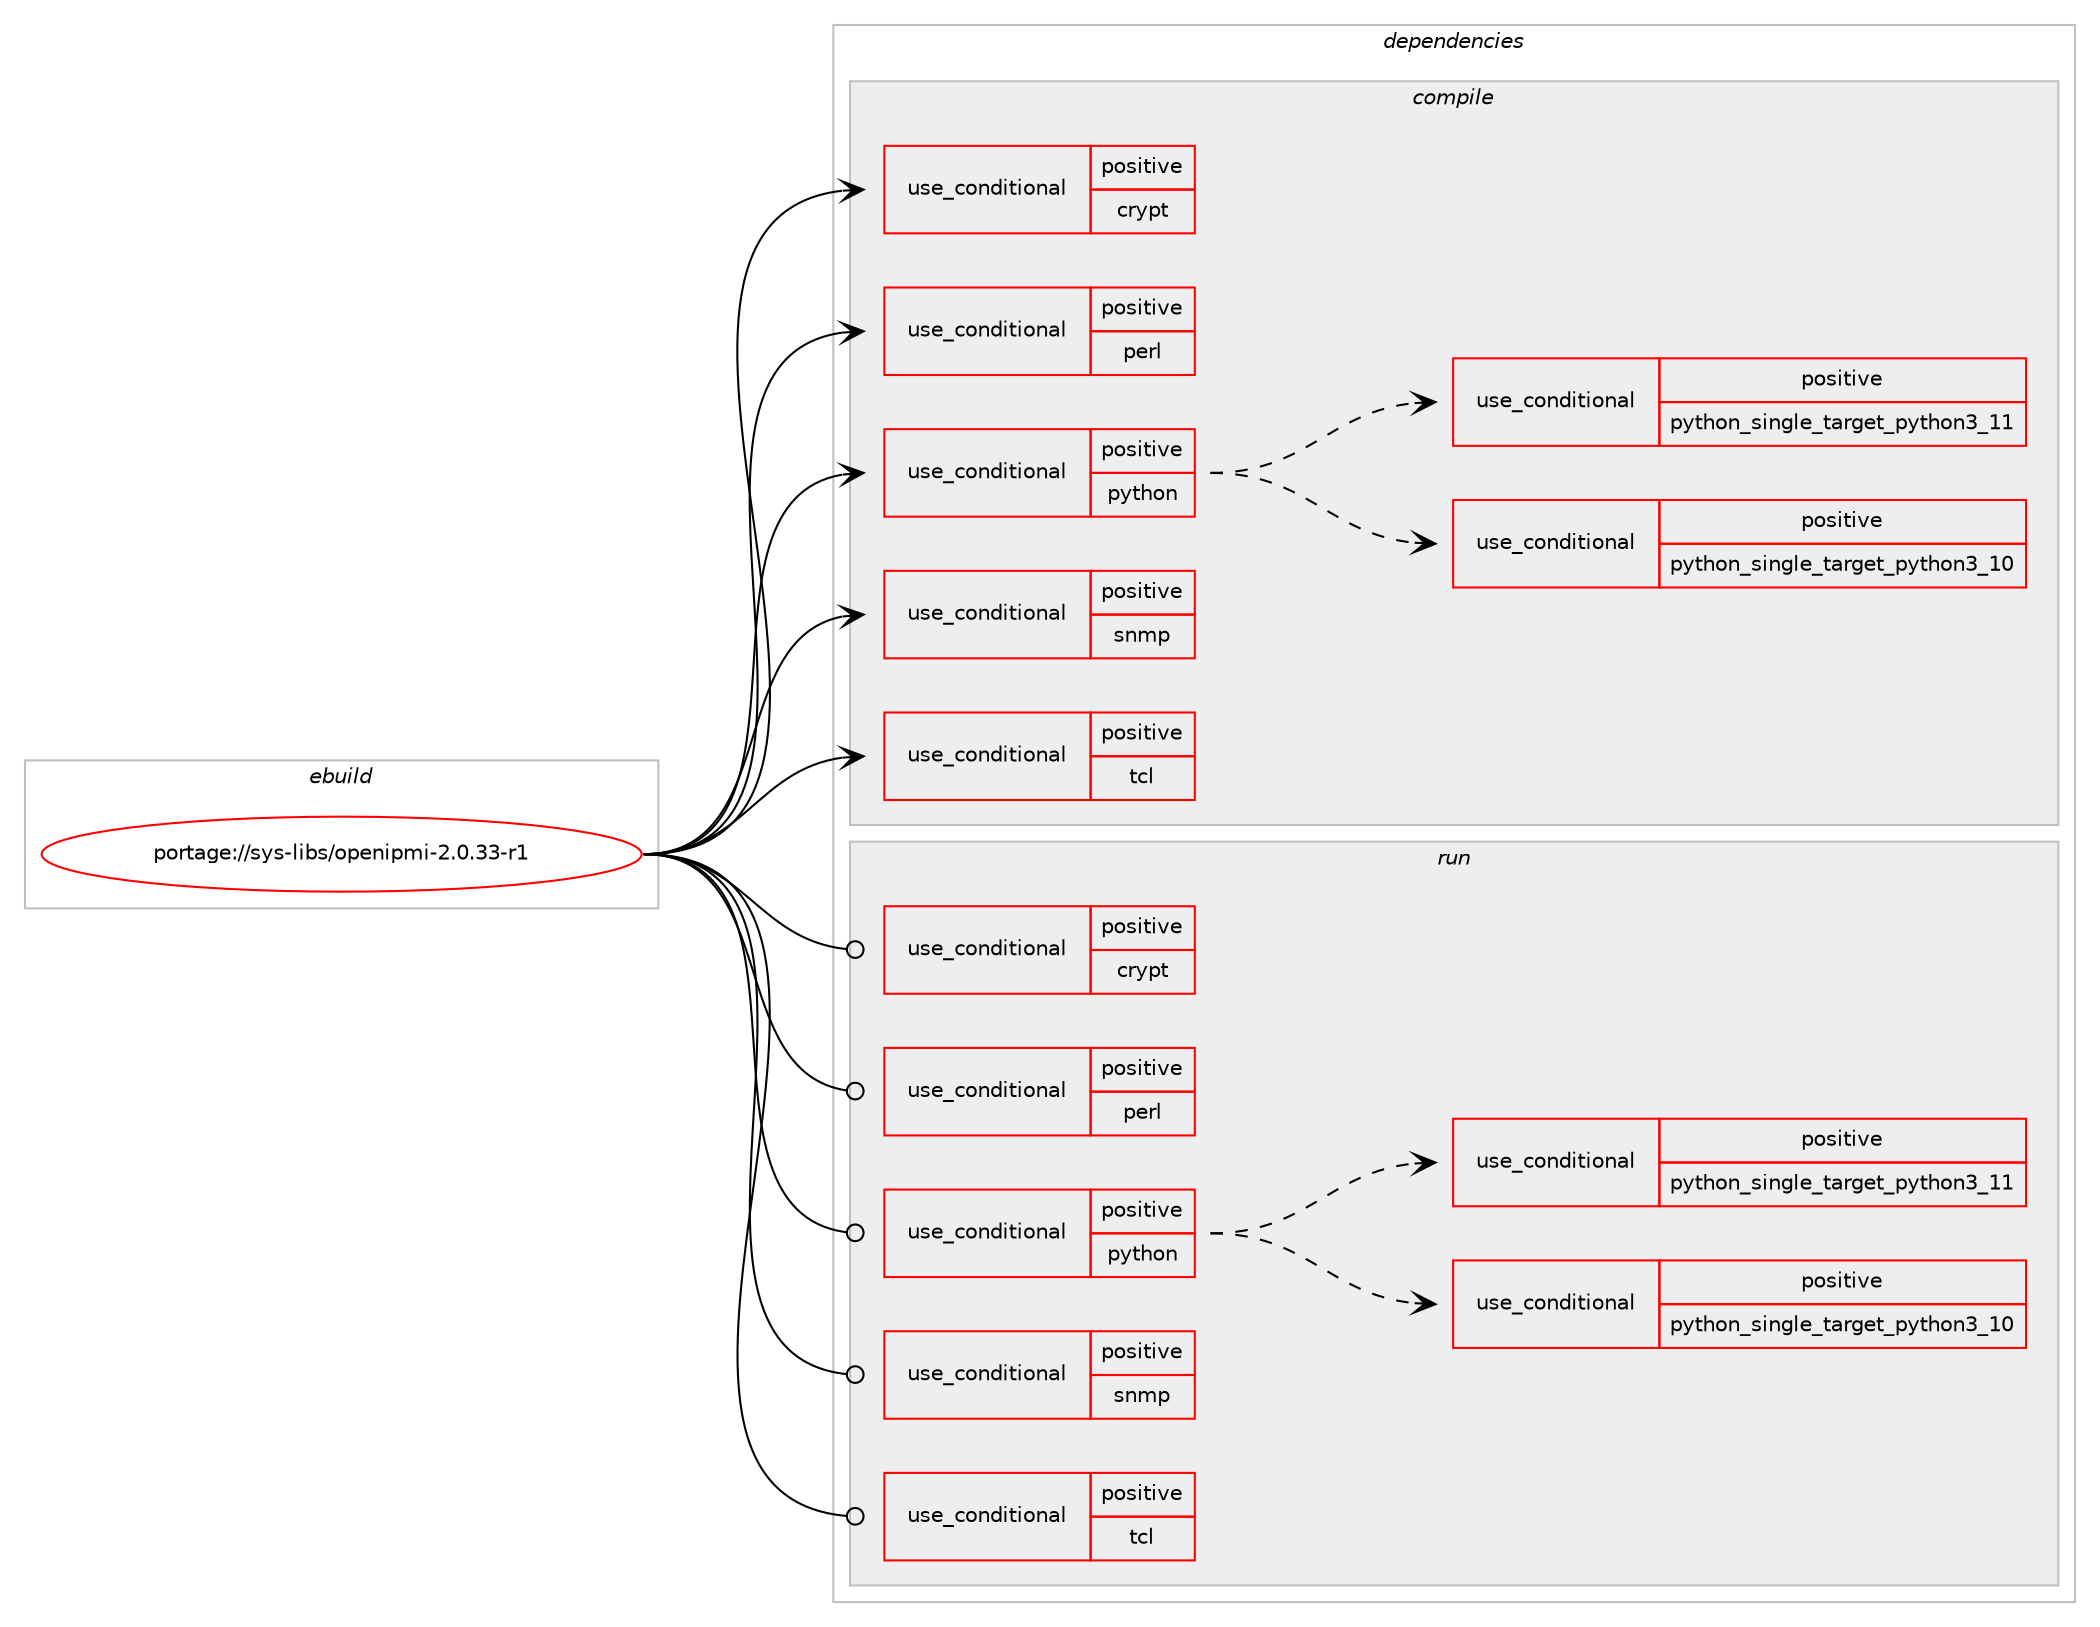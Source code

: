 digraph prolog {

# *************
# Graph options
# *************

newrank=true;
concentrate=true;
compound=true;
graph [rankdir=LR,fontname=Helvetica,fontsize=10,ranksep=1.5];#, ranksep=2.5, nodesep=0.2];
edge  [arrowhead=vee];
node  [fontname=Helvetica,fontsize=10];

# **********
# The ebuild
# **********

subgraph cluster_leftcol {
color=gray;
rank=same;
label=<<i>ebuild</i>>;
id [label="portage://sys-libs/openipmi-2.0.33-r1", color=red, width=4, href="../sys-libs/openipmi-2.0.33-r1.svg"];
}

# ****************
# The dependencies
# ****************

subgraph cluster_midcol {
color=gray;
label=<<i>dependencies</i>>;
subgraph cluster_compile {
fillcolor="#eeeeee";
style=filled;
label=<<i>compile</i>>;
subgraph cond11293 {
dependency15910 [label=<<TABLE BORDER="0" CELLBORDER="1" CELLSPACING="0" CELLPADDING="4"><TR><TD ROWSPAN="3" CELLPADDING="10">use_conditional</TD></TR><TR><TD>positive</TD></TR><TR><TD>crypt</TD></TR></TABLE>>, shape=none, color=red];
# *** BEGIN UNKNOWN DEPENDENCY TYPE (TODO) ***
# dependency15910 -> package_dependency(portage://sys-libs/openipmi-2.0.33-r1,install,no,dev-libs,openssl,none,[,,],any_same_slot,[])
# *** END UNKNOWN DEPENDENCY TYPE (TODO) ***

}
id:e -> dependency15910:w [weight=20,style="solid",arrowhead="vee"];
subgraph cond11294 {
dependency15911 [label=<<TABLE BORDER="0" CELLBORDER="1" CELLSPACING="0" CELLPADDING="4"><TR><TD ROWSPAN="3" CELLPADDING="10">use_conditional</TD></TR><TR><TD>positive</TD></TR><TR><TD>perl</TD></TR></TABLE>>, shape=none, color=red];
# *** BEGIN UNKNOWN DEPENDENCY TYPE (TODO) ***
# dependency15911 -> package_dependency(portage://sys-libs/openipmi-2.0.33-r1,install,no,dev-lang,perl,none,[,,],any_same_slot,[])
# *** END UNKNOWN DEPENDENCY TYPE (TODO) ***

}
id:e -> dependency15911:w [weight=20,style="solid",arrowhead="vee"];
subgraph cond11295 {
dependency15912 [label=<<TABLE BORDER="0" CELLBORDER="1" CELLSPACING="0" CELLPADDING="4"><TR><TD ROWSPAN="3" CELLPADDING="10">use_conditional</TD></TR><TR><TD>positive</TD></TR><TR><TD>python</TD></TR></TABLE>>, shape=none, color=red];
subgraph cond11296 {
dependency15913 [label=<<TABLE BORDER="0" CELLBORDER="1" CELLSPACING="0" CELLPADDING="4"><TR><TD ROWSPAN="3" CELLPADDING="10">use_conditional</TD></TR><TR><TD>positive</TD></TR><TR><TD>python_single_target_python3_10</TD></TR></TABLE>>, shape=none, color=red];
# *** BEGIN UNKNOWN DEPENDENCY TYPE (TODO) ***
# dependency15913 -> package_dependency(portage://sys-libs/openipmi-2.0.33-r1,install,no,dev-lang,python,none,[,,],[slot(3.10)],[])
# *** END UNKNOWN DEPENDENCY TYPE (TODO) ***

}
dependency15912:e -> dependency15913:w [weight=20,style="dashed",arrowhead="vee"];
subgraph cond11297 {
dependency15914 [label=<<TABLE BORDER="0" CELLBORDER="1" CELLSPACING="0" CELLPADDING="4"><TR><TD ROWSPAN="3" CELLPADDING="10">use_conditional</TD></TR><TR><TD>positive</TD></TR><TR><TD>python_single_target_python3_11</TD></TR></TABLE>>, shape=none, color=red];
# *** BEGIN UNKNOWN DEPENDENCY TYPE (TODO) ***
# dependency15914 -> package_dependency(portage://sys-libs/openipmi-2.0.33-r1,install,no,dev-lang,python,none,[,,],[slot(3.11)],[])
# *** END UNKNOWN DEPENDENCY TYPE (TODO) ***

}
dependency15912:e -> dependency15914:w [weight=20,style="dashed",arrowhead="vee"];
}
id:e -> dependency15912:w [weight=20,style="solid",arrowhead="vee"];
subgraph cond11298 {
dependency15915 [label=<<TABLE BORDER="0" CELLBORDER="1" CELLSPACING="0" CELLPADDING="4"><TR><TD ROWSPAN="3" CELLPADDING="10">use_conditional</TD></TR><TR><TD>positive</TD></TR><TR><TD>snmp</TD></TR></TABLE>>, shape=none, color=red];
# *** BEGIN UNKNOWN DEPENDENCY TYPE (TODO) ***
# dependency15915 -> package_dependency(portage://sys-libs/openipmi-2.0.33-r1,install,no,net-analyzer,net-snmp,none,[,,],[],[])
# *** END UNKNOWN DEPENDENCY TYPE (TODO) ***

}
id:e -> dependency15915:w [weight=20,style="solid",arrowhead="vee"];
subgraph cond11299 {
dependency15916 [label=<<TABLE BORDER="0" CELLBORDER="1" CELLSPACING="0" CELLPADDING="4"><TR><TD ROWSPAN="3" CELLPADDING="10">use_conditional</TD></TR><TR><TD>positive</TD></TR><TR><TD>tcl</TD></TR></TABLE>>, shape=none, color=red];
# *** BEGIN UNKNOWN DEPENDENCY TYPE (TODO) ***
# dependency15916 -> package_dependency(portage://sys-libs/openipmi-2.0.33-r1,install,no,dev-lang,tcl,none,[,,],any_same_slot,[])
# *** END UNKNOWN DEPENDENCY TYPE (TODO) ***

}
id:e -> dependency15916:w [weight=20,style="solid",arrowhead="vee"];
# *** BEGIN UNKNOWN DEPENDENCY TYPE (TODO) ***
# id -> package_dependency(portage://sys-libs/openipmi-2.0.33-r1,install,no,dev-libs,glib,none,[,,],[slot(2)],[])
# *** END UNKNOWN DEPENDENCY TYPE (TODO) ***

# *** BEGIN UNKNOWN DEPENDENCY TYPE (TODO) ***
# id -> package_dependency(portage://sys-libs/openipmi-2.0.33-r1,install,no,dev-libs,popt,none,[,,],[],[])
# *** END UNKNOWN DEPENDENCY TYPE (TODO) ***

# *** BEGIN UNKNOWN DEPENDENCY TYPE (TODO) ***
# id -> package_dependency(portage://sys-libs/openipmi-2.0.33-r1,install,no,sys-libs,gdbm,none,[,,],any_same_slot,[])
# *** END UNKNOWN DEPENDENCY TYPE (TODO) ***

# *** BEGIN UNKNOWN DEPENDENCY TYPE (TODO) ***
# id -> package_dependency(portage://sys-libs/openipmi-2.0.33-r1,install,no,sys-libs,ncurses,none,[,,],any_same_slot,[])
# *** END UNKNOWN DEPENDENCY TYPE (TODO) ***

# *** BEGIN UNKNOWN DEPENDENCY TYPE (TODO) ***
# id -> package_dependency(portage://sys-libs/openipmi-2.0.33-r1,install,no,sys-libs,readline,none,[,,],any_same_slot,[])
# *** END UNKNOWN DEPENDENCY TYPE (TODO) ***

}
subgraph cluster_compileandrun {
fillcolor="#eeeeee";
style=filled;
label=<<i>compile and run</i>>;
}
subgraph cluster_run {
fillcolor="#eeeeee";
style=filled;
label=<<i>run</i>>;
subgraph cond11300 {
dependency15917 [label=<<TABLE BORDER="0" CELLBORDER="1" CELLSPACING="0" CELLPADDING="4"><TR><TD ROWSPAN="3" CELLPADDING="10">use_conditional</TD></TR><TR><TD>positive</TD></TR><TR><TD>crypt</TD></TR></TABLE>>, shape=none, color=red];
# *** BEGIN UNKNOWN DEPENDENCY TYPE (TODO) ***
# dependency15917 -> package_dependency(portage://sys-libs/openipmi-2.0.33-r1,run,no,dev-libs,openssl,none,[,,],any_same_slot,[])
# *** END UNKNOWN DEPENDENCY TYPE (TODO) ***

}
id:e -> dependency15917:w [weight=20,style="solid",arrowhead="odot"];
subgraph cond11301 {
dependency15918 [label=<<TABLE BORDER="0" CELLBORDER="1" CELLSPACING="0" CELLPADDING="4"><TR><TD ROWSPAN="3" CELLPADDING="10">use_conditional</TD></TR><TR><TD>positive</TD></TR><TR><TD>perl</TD></TR></TABLE>>, shape=none, color=red];
# *** BEGIN UNKNOWN DEPENDENCY TYPE (TODO) ***
# dependency15918 -> package_dependency(portage://sys-libs/openipmi-2.0.33-r1,run,no,dev-lang,perl,none,[,,],any_same_slot,[])
# *** END UNKNOWN DEPENDENCY TYPE (TODO) ***

}
id:e -> dependency15918:w [weight=20,style="solid",arrowhead="odot"];
subgraph cond11302 {
dependency15919 [label=<<TABLE BORDER="0" CELLBORDER="1" CELLSPACING="0" CELLPADDING="4"><TR><TD ROWSPAN="3" CELLPADDING="10">use_conditional</TD></TR><TR><TD>positive</TD></TR><TR><TD>python</TD></TR></TABLE>>, shape=none, color=red];
subgraph cond11303 {
dependency15920 [label=<<TABLE BORDER="0" CELLBORDER="1" CELLSPACING="0" CELLPADDING="4"><TR><TD ROWSPAN="3" CELLPADDING="10">use_conditional</TD></TR><TR><TD>positive</TD></TR><TR><TD>python_single_target_python3_10</TD></TR></TABLE>>, shape=none, color=red];
# *** BEGIN UNKNOWN DEPENDENCY TYPE (TODO) ***
# dependency15920 -> package_dependency(portage://sys-libs/openipmi-2.0.33-r1,run,no,dev-lang,python,none,[,,],[slot(3.10)],[])
# *** END UNKNOWN DEPENDENCY TYPE (TODO) ***

}
dependency15919:e -> dependency15920:w [weight=20,style="dashed",arrowhead="vee"];
subgraph cond11304 {
dependency15921 [label=<<TABLE BORDER="0" CELLBORDER="1" CELLSPACING="0" CELLPADDING="4"><TR><TD ROWSPAN="3" CELLPADDING="10">use_conditional</TD></TR><TR><TD>positive</TD></TR><TR><TD>python_single_target_python3_11</TD></TR></TABLE>>, shape=none, color=red];
# *** BEGIN UNKNOWN DEPENDENCY TYPE (TODO) ***
# dependency15921 -> package_dependency(portage://sys-libs/openipmi-2.0.33-r1,run,no,dev-lang,python,none,[,,],[slot(3.11)],[])
# *** END UNKNOWN DEPENDENCY TYPE (TODO) ***

}
dependency15919:e -> dependency15921:w [weight=20,style="dashed",arrowhead="vee"];
}
id:e -> dependency15919:w [weight=20,style="solid",arrowhead="odot"];
subgraph cond11305 {
dependency15922 [label=<<TABLE BORDER="0" CELLBORDER="1" CELLSPACING="0" CELLPADDING="4"><TR><TD ROWSPAN="3" CELLPADDING="10">use_conditional</TD></TR><TR><TD>positive</TD></TR><TR><TD>snmp</TD></TR></TABLE>>, shape=none, color=red];
# *** BEGIN UNKNOWN DEPENDENCY TYPE (TODO) ***
# dependency15922 -> package_dependency(portage://sys-libs/openipmi-2.0.33-r1,run,no,net-analyzer,net-snmp,none,[,,],[],[])
# *** END UNKNOWN DEPENDENCY TYPE (TODO) ***

}
id:e -> dependency15922:w [weight=20,style="solid",arrowhead="odot"];
subgraph cond11306 {
dependency15923 [label=<<TABLE BORDER="0" CELLBORDER="1" CELLSPACING="0" CELLPADDING="4"><TR><TD ROWSPAN="3" CELLPADDING="10">use_conditional</TD></TR><TR><TD>positive</TD></TR><TR><TD>tcl</TD></TR></TABLE>>, shape=none, color=red];
# *** BEGIN UNKNOWN DEPENDENCY TYPE (TODO) ***
# dependency15923 -> package_dependency(portage://sys-libs/openipmi-2.0.33-r1,run,no,dev-lang,tcl,none,[,,],any_same_slot,[])
# *** END UNKNOWN DEPENDENCY TYPE (TODO) ***

}
id:e -> dependency15923:w [weight=20,style="solid",arrowhead="odot"];
# *** BEGIN UNKNOWN DEPENDENCY TYPE (TODO) ***
# id -> package_dependency(portage://sys-libs/openipmi-2.0.33-r1,run,no,dev-libs,glib,none,[,,],[slot(2)],[])
# *** END UNKNOWN DEPENDENCY TYPE (TODO) ***

# *** BEGIN UNKNOWN DEPENDENCY TYPE (TODO) ***
# id -> package_dependency(portage://sys-libs/openipmi-2.0.33-r1,run,no,dev-libs,popt,none,[,,],[],[])
# *** END UNKNOWN DEPENDENCY TYPE (TODO) ***

# *** BEGIN UNKNOWN DEPENDENCY TYPE (TODO) ***
# id -> package_dependency(portage://sys-libs/openipmi-2.0.33-r1,run,no,sys-libs,gdbm,none,[,,],any_same_slot,[])
# *** END UNKNOWN DEPENDENCY TYPE (TODO) ***

# *** BEGIN UNKNOWN DEPENDENCY TYPE (TODO) ***
# id -> package_dependency(portage://sys-libs/openipmi-2.0.33-r1,run,no,sys-libs,ncurses,none,[,,],any_same_slot,[])
# *** END UNKNOWN DEPENDENCY TYPE (TODO) ***

# *** BEGIN UNKNOWN DEPENDENCY TYPE (TODO) ***
# id -> package_dependency(portage://sys-libs/openipmi-2.0.33-r1,run,no,sys-libs,readline,none,[,,],any_same_slot,[])
# *** END UNKNOWN DEPENDENCY TYPE (TODO) ***

}
}

# **************
# The candidates
# **************

subgraph cluster_choices {
rank=same;
color=gray;
label=<<i>candidates</i>>;

}

}
